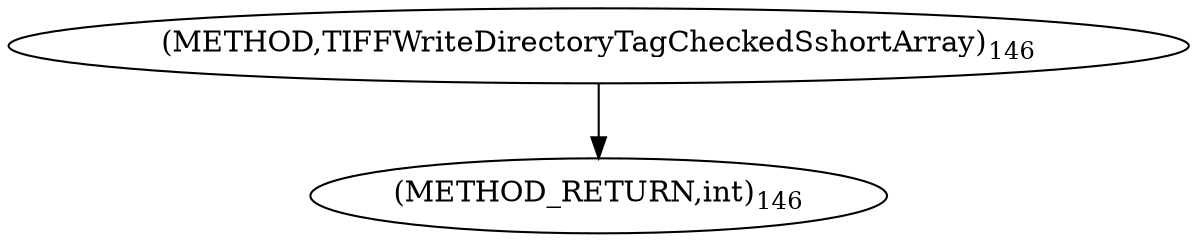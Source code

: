 digraph "TIFFWriteDirectoryTagCheckedSshortArray" {  
"64210" [label = <(METHOD,TIFFWriteDirectoryTagCheckedSshortArray)<SUB>146</SUB>> ]
"64217" [label = <(METHOD_RETURN,int)<SUB>146</SUB>> ]
  "64210" -> "64217" 
}
